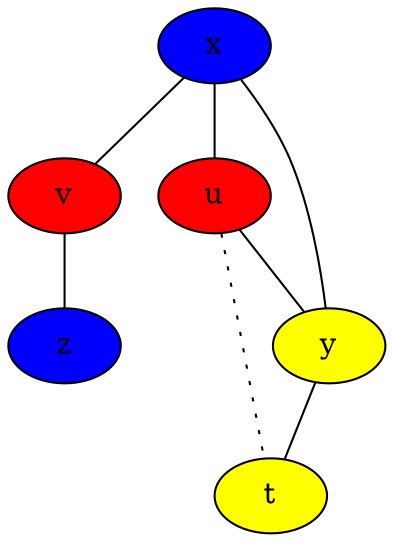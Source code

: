 graph myGraph{ 
z[style="filled" fillcolor =blue] 
t[style="filled" fillcolor =yellow] 
v[style="filled" fillcolor =red] 
u[style="filled" fillcolor =red] 
y[style="filled" fillcolor =yellow] 
x[style="filled" fillcolor =blue] 
x--y
x--u
x--v
u--y
v--z
y--t
u--t [style=dotted]
}